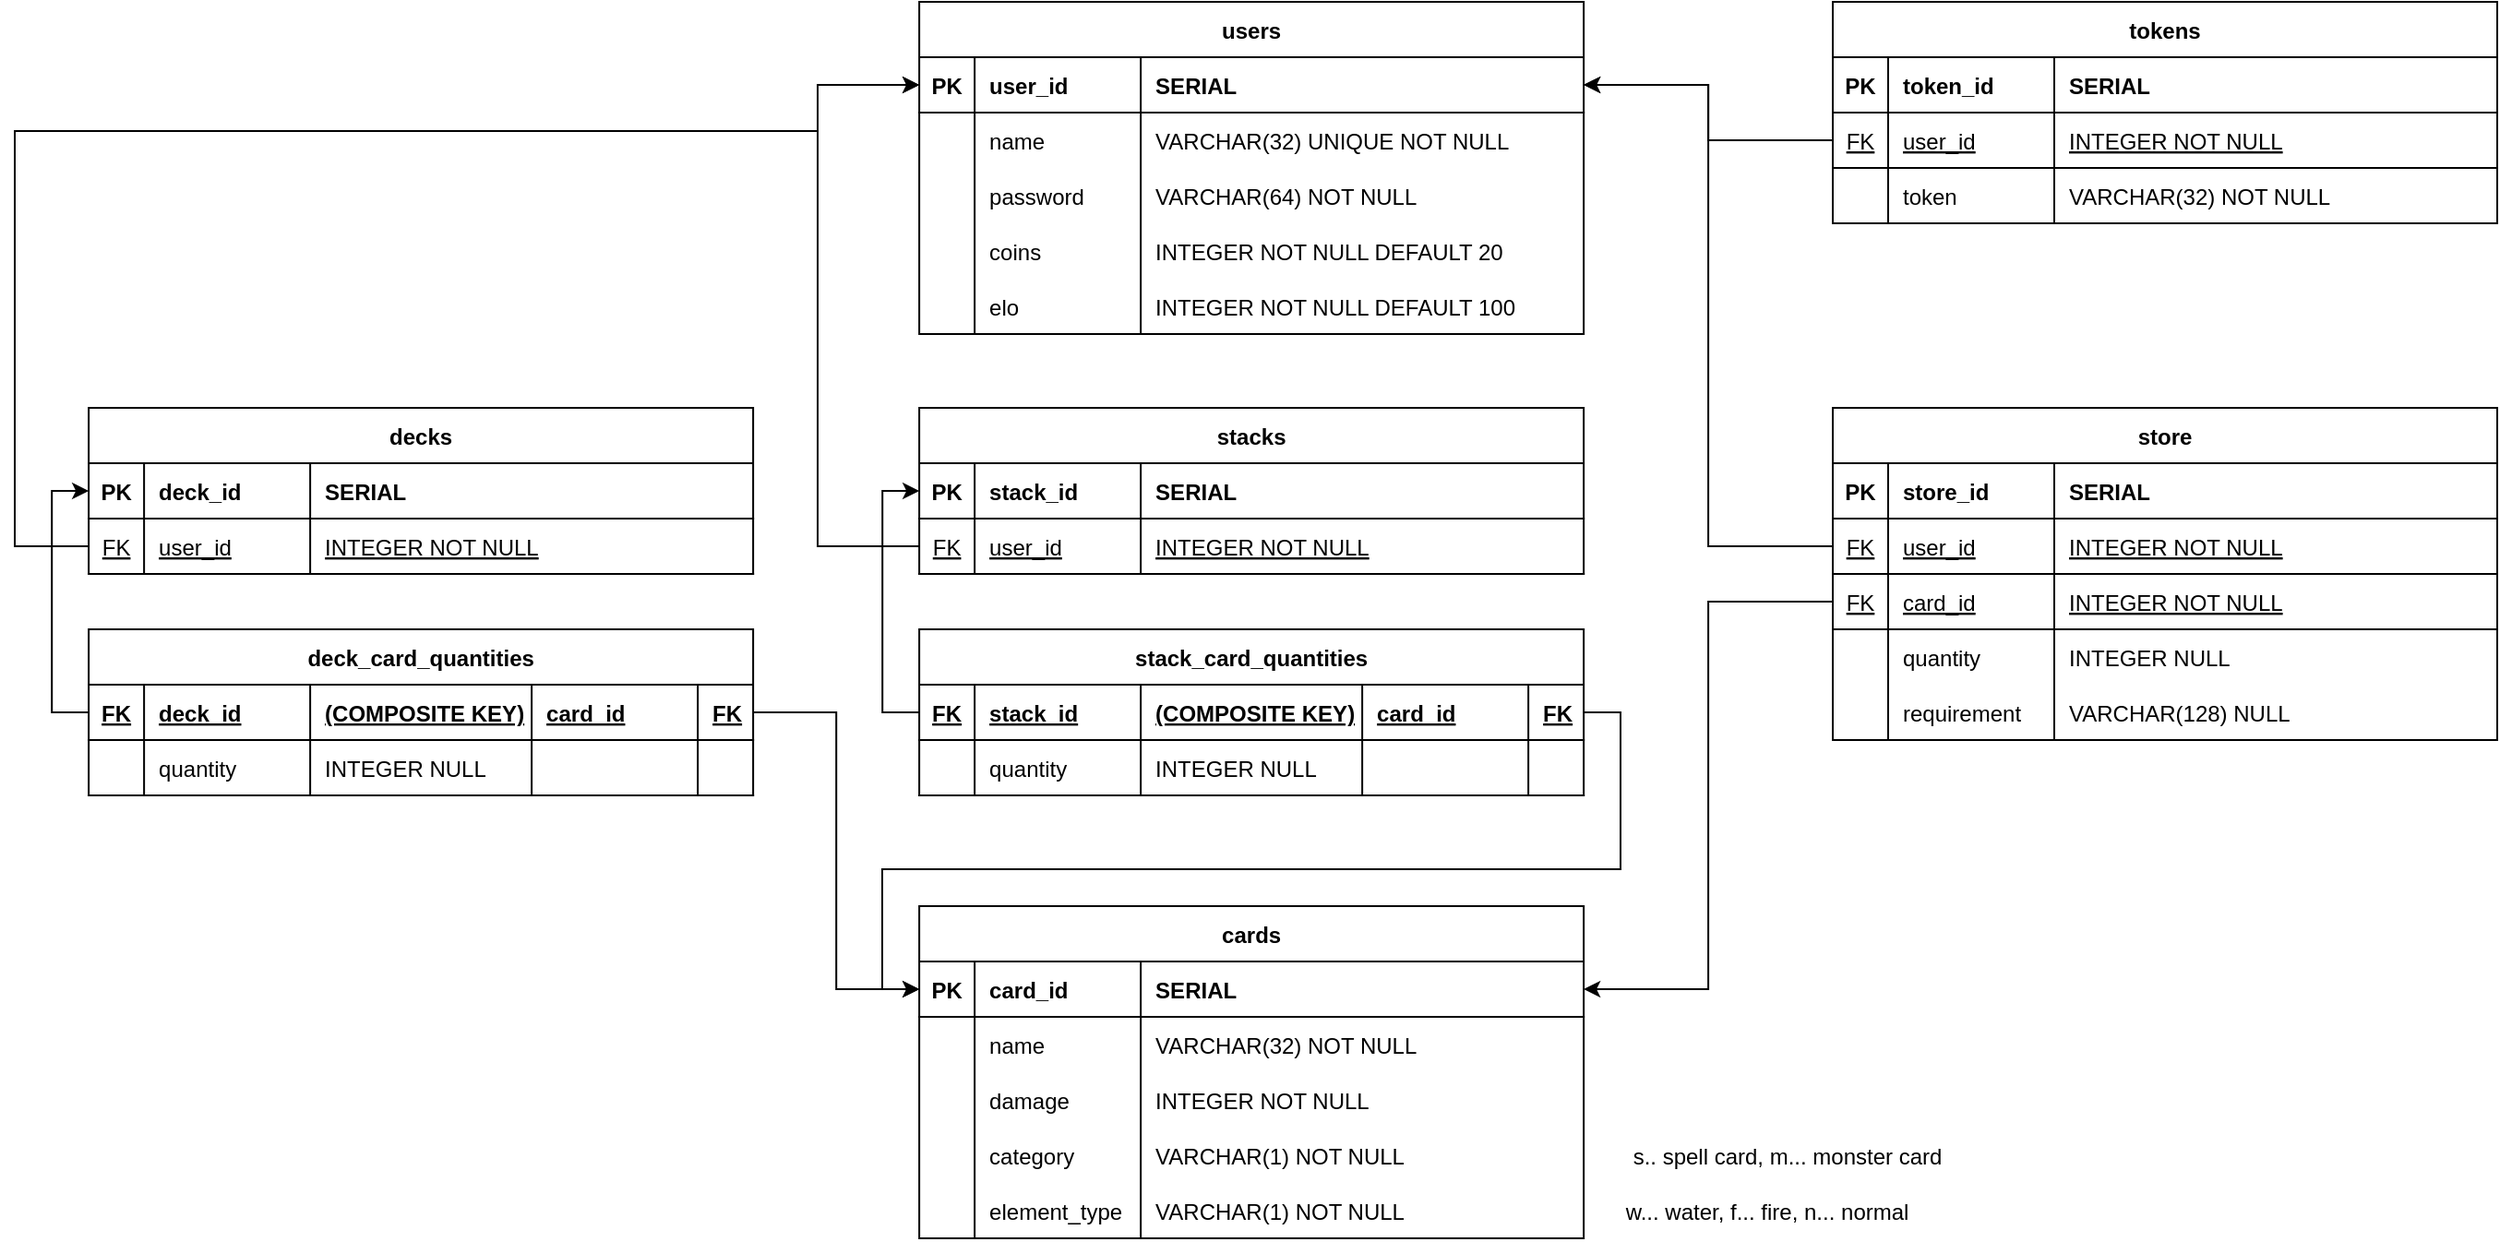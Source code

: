 <mxfile version="20.5.3" type="device"><diagram id="R2lEEEUBdFMjLlhIrx00" name="Page-1"><mxGraphModel dx="1422" dy="752" grid="1" gridSize="10" guides="1" tooltips="1" connect="1" arrows="1" fold="1" page="1" pageScale="1" pageWidth="850" pageHeight="1100" math="0" shadow="0" extFonts="Permanent Marker^https://fonts.googleapis.com/css?family=Permanent+Marker"><root><mxCell id="0"/><mxCell id="1" parent="0"/><mxCell id="C-vyLk0tnHw3VtMMgP7b-23" value="users" style="shape=table;startSize=30;container=1;collapsible=1;childLayout=tableLayout;fixedRows=1;rowLines=0;fontStyle=1;align=center;resizeLast=1;" parent="1" vertex="1"><mxGeometry x="515.06" y="50" width="360" height="180" as="geometry"/></mxCell><mxCell id="C-vyLk0tnHw3VtMMgP7b-24" value="" style="shape=partialRectangle;collapsible=0;dropTarget=0;pointerEvents=0;fillColor=none;points=[[0,0.5],[1,0.5]];portConstraint=eastwest;top=0;left=0;right=0;bottom=1;" parent="C-vyLk0tnHw3VtMMgP7b-23" vertex="1"><mxGeometry y="30" width="360" height="30" as="geometry"/></mxCell><mxCell id="C-vyLk0tnHw3VtMMgP7b-25" value="PK" style="shape=partialRectangle;overflow=hidden;connectable=0;fillColor=none;top=0;left=0;bottom=0;right=0;fontStyle=1;" parent="C-vyLk0tnHw3VtMMgP7b-24" vertex="1"><mxGeometry width="30" height="30" as="geometry"><mxRectangle width="30" height="30" as="alternateBounds"/></mxGeometry></mxCell><mxCell id="C-vyLk0tnHw3VtMMgP7b-26" value="user_id" style="shape=partialRectangle;overflow=hidden;connectable=0;fillColor=none;top=0;left=0;bottom=0;right=0;align=left;spacingLeft=6;fontStyle=1;" parent="C-vyLk0tnHw3VtMMgP7b-24" vertex="1"><mxGeometry x="30" width="90" height="30" as="geometry"><mxRectangle width="90" height="30" as="alternateBounds"/></mxGeometry></mxCell><mxCell id="rSZp_omlOljkNJAU138e-1" value="SERIAL" style="shape=partialRectangle;overflow=hidden;connectable=0;fillColor=none;top=0;left=0;bottom=0;right=0;align=left;spacingLeft=6;fontStyle=1;" parent="C-vyLk0tnHw3VtMMgP7b-24" vertex="1"><mxGeometry x="120" width="240" height="30" as="geometry"><mxRectangle width="240" height="30" as="alternateBounds"/></mxGeometry></mxCell><mxCell id="C-vyLk0tnHw3VtMMgP7b-27" value="" style="shape=partialRectangle;collapsible=0;dropTarget=0;pointerEvents=0;fillColor=none;points=[[0,0.5],[1,0.5]];portConstraint=eastwest;top=0;left=0;right=0;bottom=0;" parent="C-vyLk0tnHw3VtMMgP7b-23" vertex="1"><mxGeometry y="60" width="360" height="30" as="geometry"/></mxCell><mxCell id="C-vyLk0tnHw3VtMMgP7b-28" value="" style="shape=partialRectangle;overflow=hidden;connectable=0;fillColor=none;top=0;left=0;bottom=0;right=0;" parent="C-vyLk0tnHw3VtMMgP7b-27" vertex="1"><mxGeometry width="30" height="30" as="geometry"><mxRectangle width="30" height="30" as="alternateBounds"/></mxGeometry></mxCell><mxCell id="C-vyLk0tnHw3VtMMgP7b-29" value="name" style="shape=partialRectangle;overflow=hidden;connectable=0;fillColor=none;top=0;left=0;bottom=0;right=0;align=left;spacingLeft=6;" parent="C-vyLk0tnHw3VtMMgP7b-27" vertex="1"><mxGeometry x="30" width="90" height="30" as="geometry"><mxRectangle width="90" height="30" as="alternateBounds"/></mxGeometry></mxCell><mxCell id="rSZp_omlOljkNJAU138e-2" value="VARCHAR(32) UNIQUE NOT NULL" style="shape=partialRectangle;overflow=hidden;connectable=0;fillColor=none;top=0;left=0;bottom=0;right=0;align=left;spacingLeft=6;" parent="C-vyLk0tnHw3VtMMgP7b-27" vertex="1"><mxGeometry x="120" width="240" height="30" as="geometry"><mxRectangle width="240" height="30" as="alternateBounds"/></mxGeometry></mxCell><mxCell id="rSZp_omlOljkNJAU138e-3" style="shape=partialRectangle;collapsible=0;dropTarget=0;pointerEvents=0;fillColor=none;points=[[0,0.5],[1,0.5]];portConstraint=eastwest;top=0;left=0;right=0;bottom=0;" parent="C-vyLk0tnHw3VtMMgP7b-23" vertex="1"><mxGeometry y="90" width="360" height="30" as="geometry"/></mxCell><mxCell id="rSZp_omlOljkNJAU138e-4" style="shape=partialRectangle;overflow=hidden;connectable=0;fillColor=none;top=0;left=0;bottom=0;right=0;" parent="rSZp_omlOljkNJAU138e-3" vertex="1"><mxGeometry width="30" height="30" as="geometry"><mxRectangle width="30" height="30" as="alternateBounds"/></mxGeometry></mxCell><mxCell id="rSZp_omlOljkNJAU138e-5" value="password" style="shape=partialRectangle;overflow=hidden;connectable=0;fillColor=none;top=0;left=0;bottom=0;right=0;align=left;spacingLeft=6;" parent="rSZp_omlOljkNJAU138e-3" vertex="1"><mxGeometry x="30" width="90" height="30" as="geometry"><mxRectangle width="90" height="30" as="alternateBounds"/></mxGeometry></mxCell><mxCell id="rSZp_omlOljkNJAU138e-6" value="VARCHAR(64) NOT NULL" style="shape=partialRectangle;overflow=hidden;connectable=0;fillColor=none;top=0;left=0;bottom=0;right=0;align=left;spacingLeft=6;" parent="rSZp_omlOljkNJAU138e-3" vertex="1"><mxGeometry x="120" width="240" height="30" as="geometry"><mxRectangle width="240" height="30" as="alternateBounds"/></mxGeometry></mxCell><mxCell id="rSZp_omlOljkNJAU138e-19" style="shape=partialRectangle;collapsible=0;dropTarget=0;pointerEvents=0;fillColor=none;points=[[0,0.5],[1,0.5]];portConstraint=eastwest;top=0;left=0;right=0;bottom=0;" parent="C-vyLk0tnHw3VtMMgP7b-23" vertex="1"><mxGeometry y="120" width="360" height="30" as="geometry"/></mxCell><mxCell id="rSZp_omlOljkNJAU138e-20" style="shape=partialRectangle;overflow=hidden;connectable=0;fillColor=none;top=0;left=0;bottom=0;right=0;" parent="rSZp_omlOljkNJAU138e-19" vertex="1"><mxGeometry width="30" height="30" as="geometry"><mxRectangle width="30" height="30" as="alternateBounds"/></mxGeometry></mxCell><mxCell id="rSZp_omlOljkNJAU138e-21" value="coins" style="shape=partialRectangle;overflow=hidden;connectable=0;fillColor=none;top=0;left=0;bottom=0;right=0;align=left;spacingLeft=6;" parent="rSZp_omlOljkNJAU138e-19" vertex="1"><mxGeometry x="30" width="90" height="30" as="geometry"><mxRectangle width="90" height="30" as="alternateBounds"/></mxGeometry></mxCell><mxCell id="rSZp_omlOljkNJAU138e-22" value="INTEGER NOT NULL DEFAULT 20" style="shape=partialRectangle;overflow=hidden;connectable=0;fillColor=none;top=0;left=0;bottom=0;right=0;align=left;spacingLeft=6;" parent="rSZp_omlOljkNJAU138e-19" vertex="1"><mxGeometry x="120" width="240" height="30" as="geometry"><mxRectangle width="240" height="30" as="alternateBounds"/></mxGeometry></mxCell><mxCell id="rSZp_omlOljkNJAU138e-15" style="shape=partialRectangle;collapsible=0;dropTarget=0;pointerEvents=0;fillColor=none;points=[[0,0.5],[1,0.5]];portConstraint=eastwest;top=0;left=0;right=0;bottom=0;" parent="C-vyLk0tnHw3VtMMgP7b-23" vertex="1"><mxGeometry y="150" width="360" height="30" as="geometry"/></mxCell><mxCell id="rSZp_omlOljkNJAU138e-16" style="shape=partialRectangle;overflow=hidden;connectable=0;fillColor=none;top=0;left=0;bottom=0;right=0;" parent="rSZp_omlOljkNJAU138e-15" vertex="1"><mxGeometry width="30" height="30" as="geometry"><mxRectangle width="30" height="30" as="alternateBounds"/></mxGeometry></mxCell><mxCell id="rSZp_omlOljkNJAU138e-17" value="elo" style="shape=partialRectangle;overflow=hidden;connectable=0;fillColor=none;top=0;left=0;bottom=0;right=0;align=left;spacingLeft=6;" parent="rSZp_omlOljkNJAU138e-15" vertex="1"><mxGeometry x="30" width="90" height="30" as="geometry"><mxRectangle width="90" height="30" as="alternateBounds"/></mxGeometry></mxCell><mxCell id="rSZp_omlOljkNJAU138e-18" value="INTEGER NOT NULL DEFAULT 100" style="shape=partialRectangle;overflow=hidden;connectable=0;fillColor=none;top=0;left=0;bottom=0;right=0;align=left;spacingLeft=6;" parent="rSZp_omlOljkNJAU138e-15" vertex="1"><mxGeometry x="120" width="240" height="30" as="geometry"><mxRectangle width="240" height="30" as="alternateBounds"/></mxGeometry></mxCell><mxCell id="rSZp_omlOljkNJAU138e-23" value="cards" style="shape=table;startSize=30;container=1;collapsible=1;childLayout=tableLayout;fixedRows=1;rowLines=0;fontStyle=1;align=center;resizeLast=1;" parent="1" vertex="1"><mxGeometry x="515.06" y="540" width="360" height="180" as="geometry"/></mxCell><mxCell id="rSZp_omlOljkNJAU138e-24" value="" style="shape=partialRectangle;collapsible=0;dropTarget=0;pointerEvents=0;fillColor=none;points=[[0,0.5],[1,0.5]];portConstraint=eastwest;top=0;left=0;right=0;bottom=1;" parent="rSZp_omlOljkNJAU138e-23" vertex="1"><mxGeometry y="30" width="360" height="30" as="geometry"/></mxCell><mxCell id="rSZp_omlOljkNJAU138e-25" value="PK" style="shape=partialRectangle;overflow=hidden;connectable=0;fillColor=none;top=0;left=0;bottom=0;right=0;fontStyle=1;" parent="rSZp_omlOljkNJAU138e-24" vertex="1"><mxGeometry width="30" height="30" as="geometry"><mxRectangle width="30" height="30" as="alternateBounds"/></mxGeometry></mxCell><mxCell id="rSZp_omlOljkNJAU138e-26" value="card_id" style="shape=partialRectangle;overflow=hidden;connectable=0;fillColor=none;top=0;left=0;bottom=0;right=0;align=left;spacingLeft=6;fontStyle=1;" parent="rSZp_omlOljkNJAU138e-24" vertex="1"><mxGeometry x="30" width="90" height="30" as="geometry"><mxRectangle width="90" height="30" as="alternateBounds"/></mxGeometry></mxCell><mxCell id="rSZp_omlOljkNJAU138e-27" value="SERIAL" style="shape=partialRectangle;overflow=hidden;connectable=0;fillColor=none;top=0;left=0;bottom=0;right=0;align=left;spacingLeft=6;fontStyle=1;" parent="rSZp_omlOljkNJAU138e-24" vertex="1"><mxGeometry x="120" width="240" height="30" as="geometry"><mxRectangle width="240" height="30" as="alternateBounds"/></mxGeometry></mxCell><mxCell id="rSZp_omlOljkNJAU138e-32" value="" style="shape=partialRectangle;collapsible=0;dropTarget=0;pointerEvents=0;fillColor=none;points=[[0,0.5],[1,0.5]];portConstraint=eastwest;top=0;left=0;right=0;bottom=0;" parent="rSZp_omlOljkNJAU138e-23" vertex="1"><mxGeometry y="60" width="360" height="30" as="geometry"/></mxCell><mxCell id="rSZp_omlOljkNJAU138e-33" value="" style="shape=partialRectangle;overflow=hidden;connectable=0;fillColor=none;top=0;left=0;bottom=0;right=0;" parent="rSZp_omlOljkNJAU138e-32" vertex="1"><mxGeometry width="30" height="30" as="geometry"><mxRectangle width="30" height="30" as="alternateBounds"/></mxGeometry></mxCell><mxCell id="rSZp_omlOljkNJAU138e-34" value="name" style="shape=partialRectangle;overflow=hidden;connectable=0;fillColor=none;top=0;left=0;bottom=0;right=0;align=left;spacingLeft=6;" parent="rSZp_omlOljkNJAU138e-32" vertex="1"><mxGeometry x="30" width="90" height="30" as="geometry"><mxRectangle width="90" height="30" as="alternateBounds"/></mxGeometry></mxCell><mxCell id="rSZp_omlOljkNJAU138e-35" value="VARCHAR(32) NOT NULL" style="shape=partialRectangle;overflow=hidden;connectable=0;fillColor=none;top=0;left=0;bottom=0;right=0;align=left;spacingLeft=6;" parent="rSZp_omlOljkNJAU138e-32" vertex="1"><mxGeometry x="120" width="240" height="30" as="geometry"><mxRectangle width="240" height="30" as="alternateBounds"/></mxGeometry></mxCell><mxCell id="rSZp_omlOljkNJAU138e-36" style="shape=partialRectangle;collapsible=0;dropTarget=0;pointerEvents=0;fillColor=none;points=[[0,0.5],[1,0.5]];portConstraint=eastwest;top=0;left=0;right=0;bottom=0;" parent="rSZp_omlOljkNJAU138e-23" vertex="1"><mxGeometry y="90" width="360" height="30" as="geometry"/></mxCell><mxCell id="rSZp_omlOljkNJAU138e-37" style="shape=partialRectangle;overflow=hidden;connectable=0;fillColor=none;top=0;left=0;bottom=0;right=0;" parent="rSZp_omlOljkNJAU138e-36" vertex="1"><mxGeometry width="30" height="30" as="geometry"><mxRectangle width="30" height="30" as="alternateBounds"/></mxGeometry></mxCell><mxCell id="rSZp_omlOljkNJAU138e-38" value="damage" style="shape=partialRectangle;overflow=hidden;connectable=0;fillColor=none;top=0;left=0;bottom=0;right=0;align=left;spacingLeft=6;" parent="rSZp_omlOljkNJAU138e-36" vertex="1"><mxGeometry x="30" width="90" height="30" as="geometry"><mxRectangle width="90" height="30" as="alternateBounds"/></mxGeometry></mxCell><mxCell id="rSZp_omlOljkNJAU138e-39" value="INTEGER NOT NULL" style="shape=partialRectangle;overflow=hidden;connectable=0;fillColor=none;top=0;left=0;bottom=0;right=0;align=left;spacingLeft=6;" parent="rSZp_omlOljkNJAU138e-36" vertex="1"><mxGeometry x="120" width="240" height="30" as="geometry"><mxRectangle width="240" height="30" as="alternateBounds"/></mxGeometry></mxCell><mxCell id="rSZp_omlOljkNJAU138e-40" style="shape=partialRectangle;collapsible=0;dropTarget=0;pointerEvents=0;fillColor=none;points=[[0,0.5],[1,0.5]];portConstraint=eastwest;top=0;left=0;right=0;bottom=0;" parent="rSZp_omlOljkNJAU138e-23" vertex="1"><mxGeometry y="120" width="360" height="30" as="geometry"/></mxCell><mxCell id="rSZp_omlOljkNJAU138e-41" style="shape=partialRectangle;overflow=hidden;connectable=0;fillColor=none;top=0;left=0;bottom=0;right=0;" parent="rSZp_omlOljkNJAU138e-40" vertex="1"><mxGeometry width="30" height="30" as="geometry"><mxRectangle width="30" height="30" as="alternateBounds"/></mxGeometry></mxCell><mxCell id="rSZp_omlOljkNJAU138e-42" value="category" style="shape=partialRectangle;overflow=hidden;connectable=0;fillColor=none;top=0;left=0;bottom=0;right=0;align=left;spacingLeft=6;" parent="rSZp_omlOljkNJAU138e-40" vertex="1"><mxGeometry x="30" width="90" height="30" as="geometry"><mxRectangle width="90" height="30" as="alternateBounds"/></mxGeometry></mxCell><mxCell id="rSZp_omlOljkNJAU138e-43" value="VARCHAR(1) NOT NULL" style="shape=partialRectangle;overflow=hidden;connectable=0;fillColor=none;top=0;left=0;bottom=0;right=0;align=left;spacingLeft=6;" parent="rSZp_omlOljkNJAU138e-40" vertex="1"><mxGeometry x="120" width="240" height="30" as="geometry"><mxRectangle width="240" height="30" as="alternateBounds"/></mxGeometry></mxCell><mxCell id="-PoxLDOmsmlwObiF0ol2-15" style="shape=partialRectangle;collapsible=0;dropTarget=0;pointerEvents=0;fillColor=none;points=[[0,0.5],[1,0.5]];portConstraint=eastwest;top=0;left=0;right=0;bottom=0;" vertex="1" parent="rSZp_omlOljkNJAU138e-23"><mxGeometry y="150" width="360" height="30" as="geometry"/></mxCell><mxCell id="-PoxLDOmsmlwObiF0ol2-16" style="shape=partialRectangle;overflow=hidden;connectable=0;fillColor=none;top=0;left=0;bottom=0;right=0;" vertex="1" parent="-PoxLDOmsmlwObiF0ol2-15"><mxGeometry width="30" height="30" as="geometry"><mxRectangle width="30" height="30" as="alternateBounds"/></mxGeometry></mxCell><mxCell id="-PoxLDOmsmlwObiF0ol2-17" value="element_type" style="shape=partialRectangle;overflow=hidden;connectable=0;fillColor=none;top=0;left=0;bottom=0;right=0;align=left;spacingLeft=6;" vertex="1" parent="-PoxLDOmsmlwObiF0ol2-15"><mxGeometry x="30" width="90" height="30" as="geometry"><mxRectangle width="90" height="30" as="alternateBounds"/></mxGeometry></mxCell><mxCell id="-PoxLDOmsmlwObiF0ol2-18" value="VARCHAR(1) NOT NULL" style="shape=partialRectangle;overflow=hidden;connectable=0;fillColor=none;top=0;left=0;bottom=0;right=0;align=left;spacingLeft=6;" vertex="1" parent="-PoxLDOmsmlwObiF0ol2-15"><mxGeometry x="120" width="240" height="30" as="geometry"><mxRectangle width="240" height="30" as="alternateBounds"/></mxGeometry></mxCell><mxCell id="rSZp_omlOljkNJAU138e-52" value="stacks" style="shape=table;startSize=30;container=1;collapsible=1;childLayout=tableLayout;fixedRows=1;rowLines=0;fontStyle=1;align=center;resizeLast=1;" parent="1" vertex="1"><mxGeometry x="515.06" y="270" width="360" height="90" as="geometry"/></mxCell><mxCell id="rSZp_omlOljkNJAU138e-53" value="" style="shape=partialRectangle;collapsible=0;dropTarget=0;pointerEvents=0;fillColor=none;points=[[0,0.5],[1,0.5]];portConstraint=eastwest;top=0;left=0;right=0;bottom=1;" parent="rSZp_omlOljkNJAU138e-52" vertex="1"><mxGeometry y="30" width="360" height="30" as="geometry"/></mxCell><mxCell id="rSZp_omlOljkNJAU138e-54" value="PK" style="shape=partialRectangle;overflow=hidden;connectable=0;fillColor=none;top=0;left=0;bottom=0;right=0;fontStyle=1;" parent="rSZp_omlOljkNJAU138e-53" vertex="1"><mxGeometry width="30" height="30" as="geometry"><mxRectangle width="30" height="30" as="alternateBounds"/></mxGeometry></mxCell><mxCell id="rSZp_omlOljkNJAU138e-55" value="stack_id" style="shape=partialRectangle;overflow=hidden;connectable=0;fillColor=none;top=0;left=0;bottom=0;right=0;align=left;spacingLeft=6;fontStyle=1;" parent="rSZp_omlOljkNJAU138e-53" vertex="1"><mxGeometry x="30" width="90" height="30" as="geometry"><mxRectangle width="90" height="30" as="alternateBounds"/></mxGeometry></mxCell><mxCell id="rSZp_omlOljkNJAU138e-56" value="SERIAL" style="shape=partialRectangle;overflow=hidden;connectable=0;fillColor=none;top=0;left=0;bottom=0;right=0;align=left;spacingLeft=6;fontStyle=1;" parent="rSZp_omlOljkNJAU138e-53" vertex="1"><mxGeometry x="120" width="240" height="30" as="geometry"><mxRectangle width="240" height="30" as="alternateBounds"/></mxGeometry></mxCell><mxCell id="rSZp_omlOljkNJAU138e-57" style="shape=partialRectangle;collapsible=0;dropTarget=0;pointerEvents=0;fillColor=none;points=[[0,0.5],[1,0.5]];portConstraint=eastwest;top=0;left=0;right=0;bottom=1;" parent="rSZp_omlOljkNJAU138e-52" vertex="1"><mxGeometry y="60" width="360" height="30" as="geometry"/></mxCell><mxCell id="rSZp_omlOljkNJAU138e-58" value="FK" style="shape=partialRectangle;overflow=hidden;connectable=0;fillColor=none;top=0;left=0;bottom=0;right=0;fontStyle=4;" parent="rSZp_omlOljkNJAU138e-57" vertex="1"><mxGeometry width="30" height="30" as="geometry"><mxRectangle width="30" height="30" as="alternateBounds"/></mxGeometry></mxCell><mxCell id="rSZp_omlOljkNJAU138e-59" value="user_id" style="shape=partialRectangle;overflow=hidden;connectable=0;fillColor=none;top=0;left=0;bottom=0;right=0;align=left;spacingLeft=6;fontStyle=4;" parent="rSZp_omlOljkNJAU138e-57" vertex="1"><mxGeometry x="30" width="90" height="30" as="geometry"><mxRectangle width="90" height="30" as="alternateBounds"/></mxGeometry></mxCell><mxCell id="rSZp_omlOljkNJAU138e-60" value="INTEGER NOT NULL" style="shape=partialRectangle;overflow=hidden;connectable=0;fillColor=none;top=0;left=0;bottom=0;right=0;align=left;spacingLeft=6;fontStyle=4;" parent="rSZp_omlOljkNJAU138e-57" vertex="1"><mxGeometry x="120" width="240" height="30" as="geometry"><mxRectangle width="240" height="30" as="alternateBounds"/></mxGeometry></mxCell><mxCell id="rSZp_omlOljkNJAU138e-81" value="stack_card_quantities" style="shape=table;startSize=30;container=1;collapsible=1;childLayout=tableLayout;fixedRows=1;rowLines=0;fontStyle=1;align=center;resizeLast=1;" parent="1" vertex="1"><mxGeometry x="515.06" y="390" width="360" height="90" as="geometry"/></mxCell><mxCell id="rSZp_omlOljkNJAU138e-82" value="" style="shape=partialRectangle;collapsible=0;dropTarget=0;pointerEvents=0;fillColor=none;points=[[0,0.5],[1,0.5]];portConstraint=eastwest;top=0;left=0;right=0;bottom=1;" parent="rSZp_omlOljkNJAU138e-81" vertex="1"><mxGeometry y="30" width="360" height="30" as="geometry"/></mxCell><mxCell id="rSZp_omlOljkNJAU138e-83" value="FK" style="shape=partialRectangle;overflow=hidden;connectable=0;fillColor=none;top=0;left=0;bottom=0;right=0;fontStyle=5;" parent="rSZp_omlOljkNJAU138e-82" vertex="1"><mxGeometry width="30" height="30" as="geometry"><mxRectangle width="30" height="30" as="alternateBounds"/></mxGeometry></mxCell><mxCell id="rSZp_omlOljkNJAU138e-84" value="stack_id" style="shape=partialRectangle;overflow=hidden;connectable=0;fillColor=none;top=0;left=0;bottom=0;right=0;align=left;spacingLeft=6;fontStyle=5;" parent="rSZp_omlOljkNJAU138e-82" vertex="1"><mxGeometry x="30" width="90" height="30" as="geometry"><mxRectangle width="90" height="30" as="alternateBounds"/></mxGeometry></mxCell><mxCell id="rSZp_omlOljkNJAU138e-85" value="(COMPOSITE KEY)" style="shape=partialRectangle;overflow=hidden;connectable=0;fillColor=none;top=0;left=0;bottom=0;right=0;align=left;spacingLeft=6;fontStyle=5;" parent="rSZp_omlOljkNJAU138e-82" vertex="1"><mxGeometry x="120" width="120" height="30" as="geometry"><mxRectangle width="120" height="30" as="alternateBounds"/></mxGeometry></mxCell><mxCell id="-PoxLDOmsmlwObiF0ol2-1" value="card_id" style="shape=partialRectangle;overflow=hidden;connectable=0;fillColor=none;top=0;left=0;bottom=0;right=0;align=left;spacingLeft=6;fontStyle=5;" vertex="1" parent="rSZp_omlOljkNJAU138e-82"><mxGeometry x="240" width="90" height="30" as="geometry"><mxRectangle width="90" height="30" as="alternateBounds"/></mxGeometry></mxCell><mxCell id="-PoxLDOmsmlwObiF0ol2-8" value="FK" style="shape=partialRectangle;overflow=hidden;connectable=0;fillColor=none;top=0;left=0;bottom=0;right=0;align=left;spacingLeft=6;fontStyle=5;" vertex="1" parent="rSZp_omlOljkNJAU138e-82"><mxGeometry x="330" width="30" height="30" as="geometry"><mxRectangle width="30" height="30" as="alternateBounds"/></mxGeometry></mxCell><mxCell id="rSZp_omlOljkNJAU138e-86" style="shape=partialRectangle;collapsible=0;dropTarget=0;pointerEvents=0;fillColor=none;points=[[0,0.5],[1,0.5]];portConstraint=eastwest;top=0;left=0;right=0;bottom=1;" parent="rSZp_omlOljkNJAU138e-81" vertex="1"><mxGeometry y="60" width="360" height="30" as="geometry"/></mxCell><mxCell id="rSZp_omlOljkNJAU138e-87" style="shape=partialRectangle;overflow=hidden;connectable=0;fillColor=none;top=0;left=0;bottom=0;right=0;fontStyle=0;" parent="rSZp_omlOljkNJAU138e-86" vertex="1"><mxGeometry width="30" height="30" as="geometry"><mxRectangle width="30" height="30" as="alternateBounds"/></mxGeometry></mxCell><mxCell id="rSZp_omlOljkNJAU138e-88" value="quantity    " style="shape=partialRectangle;overflow=hidden;connectable=0;fillColor=none;top=0;left=0;bottom=0;right=0;align=left;spacingLeft=6;fontStyle=0;" parent="rSZp_omlOljkNJAU138e-86" vertex="1"><mxGeometry x="30" width="90" height="30" as="geometry"><mxRectangle width="90" height="30" as="alternateBounds"/></mxGeometry></mxCell><mxCell id="rSZp_omlOljkNJAU138e-89" value="INTEGER NULL" style="shape=partialRectangle;overflow=hidden;connectable=0;fillColor=none;top=0;left=0;bottom=0;right=0;align=left;spacingLeft=6;fontStyle=0;" parent="rSZp_omlOljkNJAU138e-86" vertex="1"><mxGeometry x="120" width="120" height="30" as="geometry"><mxRectangle width="120" height="30" as="alternateBounds"/></mxGeometry></mxCell><mxCell id="-PoxLDOmsmlwObiF0ol2-2" style="shape=partialRectangle;overflow=hidden;connectable=0;fillColor=none;top=0;left=0;bottom=0;right=0;align=left;spacingLeft=6;fontStyle=0;" vertex="1" parent="rSZp_omlOljkNJAU138e-86"><mxGeometry x="240" width="90" height="30" as="geometry"><mxRectangle width="90" height="30" as="alternateBounds"/></mxGeometry></mxCell><mxCell id="-PoxLDOmsmlwObiF0ol2-9" style="shape=partialRectangle;overflow=hidden;connectable=0;fillColor=none;top=0;left=0;bottom=0;right=0;align=left;spacingLeft=6;fontStyle=0;" vertex="1" parent="rSZp_omlOljkNJAU138e-86"><mxGeometry x="330" width="30" height="30" as="geometry"><mxRectangle width="30" height="30" as="alternateBounds"/></mxGeometry></mxCell><mxCell id="-PoxLDOmsmlwObiF0ol2-19" value="s.. spell card, m... monster card" style="text;html=1;align=center;verticalAlign=middle;resizable=0;points=[];autosize=1;strokeColor=none;fillColor=none;" vertex="1" parent="1"><mxGeometry x="885.06" y="661" width="200" height="30" as="geometry"/></mxCell><mxCell id="-PoxLDOmsmlwObiF0ol2-20" value="w... water, f... fire, n... normal" style="text;html=1;align=center;verticalAlign=middle;resizable=0;points=[];autosize=1;strokeColor=none;fillColor=none;" vertex="1" parent="1"><mxGeometry x="889.06" y="691" width="170" height="30" as="geometry"/></mxCell><mxCell id="-PoxLDOmsmlwObiF0ol2-22" value="tokens" style="shape=table;startSize=30;container=1;collapsible=1;childLayout=tableLayout;fixedRows=1;rowLines=0;fontStyle=1;align=center;resizeLast=1;" vertex="1" parent="1"><mxGeometry x="1010" y="50" width="360" height="120" as="geometry"/></mxCell><mxCell id="-PoxLDOmsmlwObiF0ol2-23" value="" style="shape=partialRectangle;collapsible=0;dropTarget=0;pointerEvents=0;fillColor=none;points=[[0,0.5],[1,0.5]];portConstraint=eastwest;top=0;left=0;right=0;bottom=1;" vertex="1" parent="-PoxLDOmsmlwObiF0ol2-22"><mxGeometry y="30" width="360" height="30" as="geometry"/></mxCell><mxCell id="-PoxLDOmsmlwObiF0ol2-24" value="PK" style="shape=partialRectangle;overflow=hidden;connectable=0;fillColor=none;top=0;left=0;bottom=0;right=0;fontStyle=1;" vertex="1" parent="-PoxLDOmsmlwObiF0ol2-23"><mxGeometry width="30" height="30" as="geometry"><mxRectangle width="30" height="30" as="alternateBounds"/></mxGeometry></mxCell><mxCell id="-PoxLDOmsmlwObiF0ol2-25" value="token_id" style="shape=partialRectangle;overflow=hidden;connectable=0;fillColor=none;top=0;left=0;bottom=0;right=0;align=left;spacingLeft=6;fontStyle=1;" vertex="1" parent="-PoxLDOmsmlwObiF0ol2-23"><mxGeometry x="30" width="90" height="30" as="geometry"><mxRectangle width="90" height="30" as="alternateBounds"/></mxGeometry></mxCell><mxCell id="-PoxLDOmsmlwObiF0ol2-26" value="SERIAL" style="shape=partialRectangle;overflow=hidden;connectable=0;fillColor=none;top=0;left=0;bottom=0;right=0;align=left;spacingLeft=6;fontStyle=1;" vertex="1" parent="-PoxLDOmsmlwObiF0ol2-23"><mxGeometry x="120" width="240" height="30" as="geometry"><mxRectangle width="240" height="30" as="alternateBounds"/></mxGeometry></mxCell><mxCell id="-PoxLDOmsmlwObiF0ol2-27" style="shape=partialRectangle;collapsible=0;dropTarget=0;pointerEvents=0;fillColor=none;points=[[0,0.5],[1,0.5]];portConstraint=eastwest;top=0;left=0;right=0;bottom=1;" vertex="1" parent="-PoxLDOmsmlwObiF0ol2-22"><mxGeometry y="60" width="360" height="30" as="geometry"/></mxCell><mxCell id="-PoxLDOmsmlwObiF0ol2-28" value="FK" style="shape=partialRectangle;overflow=hidden;connectable=0;fillColor=none;top=0;left=0;bottom=0;right=0;fontStyle=4;" vertex="1" parent="-PoxLDOmsmlwObiF0ol2-27"><mxGeometry width="30" height="30" as="geometry"><mxRectangle width="30" height="30" as="alternateBounds"/></mxGeometry></mxCell><mxCell id="-PoxLDOmsmlwObiF0ol2-29" value="user_id" style="shape=partialRectangle;overflow=hidden;connectable=0;fillColor=none;top=0;left=0;bottom=0;right=0;align=left;spacingLeft=6;fontStyle=4;" vertex="1" parent="-PoxLDOmsmlwObiF0ol2-27"><mxGeometry x="30" width="90" height="30" as="geometry"><mxRectangle width="90" height="30" as="alternateBounds"/></mxGeometry></mxCell><mxCell id="-PoxLDOmsmlwObiF0ol2-30" value="INTEGER NOT NULL" style="shape=partialRectangle;overflow=hidden;connectable=0;fillColor=none;top=0;left=0;bottom=0;right=0;align=left;spacingLeft=6;fontStyle=4;" vertex="1" parent="-PoxLDOmsmlwObiF0ol2-27"><mxGeometry x="120" width="240" height="30" as="geometry"><mxRectangle width="240" height="30" as="alternateBounds"/></mxGeometry></mxCell><mxCell id="-PoxLDOmsmlwObiF0ol2-31" value="" style="shape=partialRectangle;collapsible=0;dropTarget=0;pointerEvents=0;fillColor=none;points=[[0,0.5],[1,0.5]];portConstraint=eastwest;top=0;left=0;right=0;bottom=0;" vertex="1" parent="-PoxLDOmsmlwObiF0ol2-22"><mxGeometry y="90" width="360" height="30" as="geometry"/></mxCell><mxCell id="-PoxLDOmsmlwObiF0ol2-32" value="" style="shape=partialRectangle;overflow=hidden;connectable=0;fillColor=none;top=0;left=0;bottom=0;right=0;" vertex="1" parent="-PoxLDOmsmlwObiF0ol2-31"><mxGeometry width="30" height="30" as="geometry"><mxRectangle width="30" height="30" as="alternateBounds"/></mxGeometry></mxCell><mxCell id="-PoxLDOmsmlwObiF0ol2-33" value="token" style="shape=partialRectangle;overflow=hidden;connectable=0;fillColor=none;top=0;left=0;bottom=0;right=0;align=left;spacingLeft=6;" vertex="1" parent="-PoxLDOmsmlwObiF0ol2-31"><mxGeometry x="30" width="90" height="30" as="geometry"><mxRectangle width="90" height="30" as="alternateBounds"/></mxGeometry></mxCell><mxCell id="-PoxLDOmsmlwObiF0ol2-34" value="VARCHAR(32) NOT NULL" style="shape=partialRectangle;overflow=hidden;connectable=0;fillColor=none;top=0;left=0;bottom=0;right=0;align=left;spacingLeft=6;" vertex="1" parent="-PoxLDOmsmlwObiF0ol2-31"><mxGeometry x="120" width="240" height="30" as="geometry"><mxRectangle width="240" height="30" as="alternateBounds"/></mxGeometry></mxCell><mxCell id="-PoxLDOmsmlwObiF0ol2-39" value="decks" style="shape=table;startSize=30;container=1;collapsible=1;childLayout=tableLayout;fixedRows=1;rowLines=0;fontStyle=1;align=center;resizeLast=1;" vertex="1" parent="1"><mxGeometry x="65.06" y="270" width="360" height="90" as="geometry"/></mxCell><mxCell id="-PoxLDOmsmlwObiF0ol2-40" value="" style="shape=partialRectangle;collapsible=0;dropTarget=0;pointerEvents=0;fillColor=none;points=[[0,0.5],[1,0.5]];portConstraint=eastwest;top=0;left=0;right=0;bottom=1;" vertex="1" parent="-PoxLDOmsmlwObiF0ol2-39"><mxGeometry y="30" width="360" height="30" as="geometry"/></mxCell><mxCell id="-PoxLDOmsmlwObiF0ol2-41" value="PK" style="shape=partialRectangle;overflow=hidden;connectable=0;fillColor=none;top=0;left=0;bottom=0;right=0;fontStyle=1;" vertex="1" parent="-PoxLDOmsmlwObiF0ol2-40"><mxGeometry width="30" height="30" as="geometry"><mxRectangle width="30" height="30" as="alternateBounds"/></mxGeometry></mxCell><mxCell id="-PoxLDOmsmlwObiF0ol2-42" value="deck_id" style="shape=partialRectangle;overflow=hidden;connectable=0;fillColor=none;top=0;left=0;bottom=0;right=0;align=left;spacingLeft=6;fontStyle=1;" vertex="1" parent="-PoxLDOmsmlwObiF0ol2-40"><mxGeometry x="30" width="90" height="30" as="geometry"><mxRectangle width="90" height="30" as="alternateBounds"/></mxGeometry></mxCell><mxCell id="-PoxLDOmsmlwObiF0ol2-43" value="SERIAL" style="shape=partialRectangle;overflow=hidden;connectable=0;fillColor=none;top=0;left=0;bottom=0;right=0;align=left;spacingLeft=6;fontStyle=1;" vertex="1" parent="-PoxLDOmsmlwObiF0ol2-40"><mxGeometry x="120" width="240" height="30" as="geometry"><mxRectangle width="240" height="30" as="alternateBounds"/></mxGeometry></mxCell><mxCell id="-PoxLDOmsmlwObiF0ol2-44" style="shape=partialRectangle;collapsible=0;dropTarget=0;pointerEvents=0;fillColor=none;points=[[0,0.5],[1,0.5]];portConstraint=eastwest;top=0;left=0;right=0;bottom=1;" vertex="1" parent="-PoxLDOmsmlwObiF0ol2-39"><mxGeometry y="60" width="360" height="30" as="geometry"/></mxCell><mxCell id="-PoxLDOmsmlwObiF0ol2-45" value="FK" style="shape=partialRectangle;overflow=hidden;connectable=0;fillColor=none;top=0;left=0;bottom=0;right=0;fontStyle=4;" vertex="1" parent="-PoxLDOmsmlwObiF0ol2-44"><mxGeometry width="30" height="30" as="geometry"><mxRectangle width="30" height="30" as="alternateBounds"/></mxGeometry></mxCell><mxCell id="-PoxLDOmsmlwObiF0ol2-46" value="user_id" style="shape=partialRectangle;overflow=hidden;connectable=0;fillColor=none;top=0;left=0;bottom=0;right=0;align=left;spacingLeft=6;fontStyle=4;" vertex="1" parent="-PoxLDOmsmlwObiF0ol2-44"><mxGeometry x="30" width="90" height="30" as="geometry"><mxRectangle width="90" height="30" as="alternateBounds"/></mxGeometry></mxCell><mxCell id="-PoxLDOmsmlwObiF0ol2-47" value="INTEGER NOT NULL" style="shape=partialRectangle;overflow=hidden;connectable=0;fillColor=none;top=0;left=0;bottom=0;right=0;align=left;spacingLeft=6;fontStyle=4;" vertex="1" parent="-PoxLDOmsmlwObiF0ol2-44"><mxGeometry x="120" width="240" height="30" as="geometry"><mxRectangle width="240" height="30" as="alternateBounds"/></mxGeometry></mxCell><mxCell id="-PoxLDOmsmlwObiF0ol2-56" value="deck_card_quantities" style="shape=table;startSize=30;container=1;collapsible=1;childLayout=tableLayout;fixedRows=1;rowLines=0;fontStyle=1;align=center;resizeLast=1;" vertex="1" parent="1"><mxGeometry x="65.06" y="390" width="360" height="90" as="geometry"/></mxCell><mxCell id="-PoxLDOmsmlwObiF0ol2-57" value="" style="shape=partialRectangle;collapsible=0;dropTarget=0;pointerEvents=0;fillColor=none;points=[[0,0.5],[1,0.5]];portConstraint=eastwest;top=0;left=0;right=0;bottom=1;" vertex="1" parent="-PoxLDOmsmlwObiF0ol2-56"><mxGeometry y="30" width="360" height="30" as="geometry"/></mxCell><mxCell id="-PoxLDOmsmlwObiF0ol2-58" value="FK" style="shape=partialRectangle;overflow=hidden;connectable=0;fillColor=none;top=0;left=0;bottom=0;right=0;fontStyle=5;" vertex="1" parent="-PoxLDOmsmlwObiF0ol2-57"><mxGeometry width="30" height="30" as="geometry"><mxRectangle width="30" height="30" as="alternateBounds"/></mxGeometry></mxCell><mxCell id="-PoxLDOmsmlwObiF0ol2-59" value="deck_id" style="shape=partialRectangle;overflow=hidden;connectable=0;fillColor=none;top=0;left=0;bottom=0;right=0;align=left;spacingLeft=6;fontStyle=5;" vertex="1" parent="-PoxLDOmsmlwObiF0ol2-57"><mxGeometry x="30" width="90" height="30" as="geometry"><mxRectangle width="90" height="30" as="alternateBounds"/></mxGeometry></mxCell><mxCell id="-PoxLDOmsmlwObiF0ol2-60" value="(COMPOSITE KEY)" style="shape=partialRectangle;overflow=hidden;connectable=0;fillColor=none;top=0;left=0;bottom=0;right=0;align=left;spacingLeft=6;fontStyle=5;" vertex="1" parent="-PoxLDOmsmlwObiF0ol2-57"><mxGeometry x="120" width="120" height="30" as="geometry"><mxRectangle width="120" height="30" as="alternateBounds"/></mxGeometry></mxCell><mxCell id="-PoxLDOmsmlwObiF0ol2-61" value="card_id" style="shape=partialRectangle;overflow=hidden;connectable=0;fillColor=none;top=0;left=0;bottom=0;right=0;align=left;spacingLeft=6;fontStyle=5;" vertex="1" parent="-PoxLDOmsmlwObiF0ol2-57"><mxGeometry x="240" width="90" height="30" as="geometry"><mxRectangle width="90" height="30" as="alternateBounds"/></mxGeometry></mxCell><mxCell id="-PoxLDOmsmlwObiF0ol2-62" value="FK" style="shape=partialRectangle;overflow=hidden;connectable=0;fillColor=none;top=0;left=0;bottom=0;right=0;align=left;spacingLeft=6;fontStyle=5;" vertex="1" parent="-PoxLDOmsmlwObiF0ol2-57"><mxGeometry x="330" width="30" height="30" as="geometry"><mxRectangle width="30" height="30" as="alternateBounds"/></mxGeometry></mxCell><mxCell id="-PoxLDOmsmlwObiF0ol2-63" style="shape=partialRectangle;collapsible=0;dropTarget=0;pointerEvents=0;fillColor=none;points=[[0,0.5],[1,0.5]];portConstraint=eastwest;top=0;left=0;right=0;bottom=1;" vertex="1" parent="-PoxLDOmsmlwObiF0ol2-56"><mxGeometry y="60" width="360" height="30" as="geometry"/></mxCell><mxCell id="-PoxLDOmsmlwObiF0ol2-64" style="shape=partialRectangle;overflow=hidden;connectable=0;fillColor=none;top=0;left=0;bottom=0;right=0;fontStyle=0;" vertex="1" parent="-PoxLDOmsmlwObiF0ol2-63"><mxGeometry width="30" height="30" as="geometry"><mxRectangle width="30" height="30" as="alternateBounds"/></mxGeometry></mxCell><mxCell id="-PoxLDOmsmlwObiF0ol2-65" value="quantity    " style="shape=partialRectangle;overflow=hidden;connectable=0;fillColor=none;top=0;left=0;bottom=0;right=0;align=left;spacingLeft=6;fontStyle=0;" vertex="1" parent="-PoxLDOmsmlwObiF0ol2-63"><mxGeometry x="30" width="90" height="30" as="geometry"><mxRectangle width="90" height="30" as="alternateBounds"/></mxGeometry></mxCell><mxCell id="-PoxLDOmsmlwObiF0ol2-66" value="INTEGER NULL" style="shape=partialRectangle;overflow=hidden;connectable=0;fillColor=none;top=0;left=0;bottom=0;right=0;align=left;spacingLeft=6;fontStyle=0;" vertex="1" parent="-PoxLDOmsmlwObiF0ol2-63"><mxGeometry x="120" width="120" height="30" as="geometry"><mxRectangle width="120" height="30" as="alternateBounds"/></mxGeometry></mxCell><mxCell id="-PoxLDOmsmlwObiF0ol2-67" style="shape=partialRectangle;overflow=hidden;connectable=0;fillColor=none;top=0;left=0;bottom=0;right=0;align=left;spacingLeft=6;fontStyle=0;" vertex="1" parent="-PoxLDOmsmlwObiF0ol2-63"><mxGeometry x="240" width="90" height="30" as="geometry"><mxRectangle width="90" height="30" as="alternateBounds"/></mxGeometry></mxCell><mxCell id="-PoxLDOmsmlwObiF0ol2-68" style="shape=partialRectangle;overflow=hidden;connectable=0;fillColor=none;top=0;left=0;bottom=0;right=0;align=left;spacingLeft=6;fontStyle=0;" vertex="1" parent="-PoxLDOmsmlwObiF0ol2-63"><mxGeometry x="330" width="30" height="30" as="geometry"><mxRectangle width="30" height="30" as="alternateBounds"/></mxGeometry></mxCell><mxCell id="-PoxLDOmsmlwObiF0ol2-69" style="edgeStyle=orthogonalEdgeStyle;rounded=0;orthogonalLoop=1;jettySize=auto;html=1;exitX=0;exitY=0.5;exitDx=0;exitDy=0;entryX=1;entryY=0.5;entryDx=0;entryDy=0;endArrow=none;endFill=0;startArrow=classic;startFill=1;" edge="1" parent="1" source="rSZp_omlOljkNJAU138e-24" target="-PoxLDOmsmlwObiF0ol2-56"><mxGeometry relative="1" as="geometry"/></mxCell><mxCell id="-PoxLDOmsmlwObiF0ol2-70" style="edgeStyle=orthogonalEdgeStyle;rounded=0;orthogonalLoop=1;jettySize=auto;html=1;exitX=0;exitY=0.5;exitDx=0;exitDy=0;entryX=1;entryY=0.5;entryDx=0;entryDy=0;endArrow=none;endFill=0;startArrow=classic;startFill=1;" edge="1" parent="1" source="rSZp_omlOljkNJAU138e-24" target="rSZp_omlOljkNJAU138e-81"><mxGeometry relative="1" as="geometry"><Array as="points"><mxPoint x="495" y="585"/><mxPoint x="495" y="520"/><mxPoint x="895" y="520"/><mxPoint x="895" y="435"/></Array></mxGeometry></mxCell><mxCell id="-PoxLDOmsmlwObiF0ol2-71" style="edgeStyle=orthogonalEdgeStyle;rounded=0;orthogonalLoop=1;jettySize=auto;html=1;exitX=0;exitY=0.5;exitDx=0;exitDy=0;entryX=0;entryY=0.5;entryDx=0;entryDy=0;" edge="1" parent="1" source="rSZp_omlOljkNJAU138e-82" target="rSZp_omlOljkNJAU138e-53"><mxGeometry relative="1" as="geometry"/></mxCell><mxCell id="-PoxLDOmsmlwObiF0ol2-72" style="edgeStyle=orthogonalEdgeStyle;rounded=0;orthogonalLoop=1;jettySize=auto;html=1;exitX=0;exitY=0.5;exitDx=0;exitDy=0;entryX=0;entryY=0.5;entryDx=0;entryDy=0;" edge="1" parent="1" source="-PoxLDOmsmlwObiF0ol2-57" target="-PoxLDOmsmlwObiF0ol2-40"><mxGeometry relative="1" as="geometry"/></mxCell><mxCell id="-PoxLDOmsmlwObiF0ol2-73" style="edgeStyle=orthogonalEdgeStyle;rounded=0;orthogonalLoop=1;jettySize=auto;html=1;exitX=0;exitY=0.5;exitDx=0;exitDy=0;entryX=0;entryY=0.5;entryDx=0;entryDy=0;" edge="1" parent="1" source="rSZp_omlOljkNJAU138e-57" target="C-vyLk0tnHw3VtMMgP7b-24"><mxGeometry relative="1" as="geometry"><Array as="points"><mxPoint x="460" y="345"/><mxPoint x="460" y="95"/></Array></mxGeometry></mxCell><mxCell id="-PoxLDOmsmlwObiF0ol2-74" style="edgeStyle=orthogonalEdgeStyle;rounded=0;orthogonalLoop=1;jettySize=auto;html=1;exitX=0;exitY=0.5;exitDx=0;exitDy=0;entryX=0;entryY=0.5;entryDx=0;entryDy=0;" edge="1" parent="1" source="-PoxLDOmsmlwObiF0ol2-44" target="C-vyLk0tnHw3VtMMgP7b-24"><mxGeometry relative="1" as="geometry"><Array as="points"><mxPoint x="25" y="345"/><mxPoint x="25" y="120"/><mxPoint x="460" y="120"/><mxPoint x="460" y="95"/></Array></mxGeometry></mxCell><mxCell id="-PoxLDOmsmlwObiF0ol2-75" style="edgeStyle=orthogonalEdgeStyle;rounded=0;orthogonalLoop=1;jettySize=auto;html=1;exitX=0;exitY=0.5;exitDx=0;exitDy=0;entryX=1;entryY=0.5;entryDx=0;entryDy=0;" edge="1" parent="1" source="-PoxLDOmsmlwObiF0ol2-27" target="C-vyLk0tnHw3VtMMgP7b-24"><mxGeometry relative="1" as="geometry"/></mxCell><mxCell id="-PoxLDOmsmlwObiF0ol2-104" value="store" style="shape=table;startSize=30;container=1;collapsible=1;childLayout=tableLayout;fixedRows=1;rowLines=0;fontStyle=1;align=center;resizeLast=1;" vertex="1" parent="1"><mxGeometry x="1010" y="270" width="360" height="180" as="geometry"/></mxCell><mxCell id="-PoxLDOmsmlwObiF0ol2-105" value="" style="shape=partialRectangle;collapsible=0;dropTarget=0;pointerEvents=0;fillColor=none;points=[[0,0.5],[1,0.5]];portConstraint=eastwest;top=0;left=0;right=0;bottom=1;" vertex="1" parent="-PoxLDOmsmlwObiF0ol2-104"><mxGeometry y="30" width="360" height="30" as="geometry"/></mxCell><mxCell id="-PoxLDOmsmlwObiF0ol2-106" value="PK" style="shape=partialRectangle;overflow=hidden;connectable=0;fillColor=none;top=0;left=0;bottom=0;right=0;fontStyle=1;" vertex="1" parent="-PoxLDOmsmlwObiF0ol2-105"><mxGeometry width="30" height="30" as="geometry"><mxRectangle width="30" height="30" as="alternateBounds"/></mxGeometry></mxCell><mxCell id="-PoxLDOmsmlwObiF0ol2-107" value="store_id" style="shape=partialRectangle;overflow=hidden;connectable=0;fillColor=none;top=0;left=0;bottom=0;right=0;align=left;spacingLeft=6;fontStyle=1;" vertex="1" parent="-PoxLDOmsmlwObiF0ol2-105"><mxGeometry x="30" width="90" height="30" as="geometry"><mxRectangle width="90" height="30" as="alternateBounds"/></mxGeometry></mxCell><mxCell id="-PoxLDOmsmlwObiF0ol2-108" value="SERIAL" style="shape=partialRectangle;overflow=hidden;connectable=0;fillColor=none;top=0;left=0;bottom=0;right=0;align=left;spacingLeft=6;fontStyle=1;" vertex="1" parent="-PoxLDOmsmlwObiF0ol2-105"><mxGeometry x="120" width="240" height="30" as="geometry"><mxRectangle width="240" height="30" as="alternateBounds"/></mxGeometry></mxCell><mxCell id="-PoxLDOmsmlwObiF0ol2-109" style="shape=partialRectangle;collapsible=0;dropTarget=0;pointerEvents=0;fillColor=none;points=[[0,0.5],[1,0.5]];portConstraint=eastwest;top=0;left=0;right=0;bottom=1;" vertex="1" parent="-PoxLDOmsmlwObiF0ol2-104"><mxGeometry y="60" width="360" height="30" as="geometry"/></mxCell><mxCell id="-PoxLDOmsmlwObiF0ol2-110" value="FK" style="shape=partialRectangle;overflow=hidden;connectable=0;fillColor=none;top=0;left=0;bottom=0;right=0;fontStyle=4;" vertex="1" parent="-PoxLDOmsmlwObiF0ol2-109"><mxGeometry width="30" height="30" as="geometry"><mxRectangle width="30" height="30" as="alternateBounds"/></mxGeometry></mxCell><mxCell id="-PoxLDOmsmlwObiF0ol2-111" value="user_id" style="shape=partialRectangle;overflow=hidden;connectable=0;fillColor=none;top=0;left=0;bottom=0;right=0;align=left;spacingLeft=6;fontStyle=4;" vertex="1" parent="-PoxLDOmsmlwObiF0ol2-109"><mxGeometry x="30" width="90" height="30" as="geometry"><mxRectangle width="90" height="30" as="alternateBounds"/></mxGeometry></mxCell><mxCell id="-PoxLDOmsmlwObiF0ol2-112" value="INTEGER NOT NULL" style="shape=partialRectangle;overflow=hidden;connectable=0;fillColor=none;top=0;left=0;bottom=0;right=0;align=left;spacingLeft=6;fontStyle=4;" vertex="1" parent="-PoxLDOmsmlwObiF0ol2-109"><mxGeometry x="120" width="240" height="30" as="geometry"><mxRectangle width="240" height="30" as="alternateBounds"/></mxGeometry></mxCell><mxCell id="-PoxLDOmsmlwObiF0ol2-117" style="shape=partialRectangle;collapsible=0;dropTarget=0;pointerEvents=0;fillColor=none;points=[[0,0.5],[1,0.5]];portConstraint=eastwest;top=0;left=0;right=0;bottom=1;" vertex="1" parent="-PoxLDOmsmlwObiF0ol2-104"><mxGeometry y="90" width="360" height="30" as="geometry"/></mxCell><mxCell id="-PoxLDOmsmlwObiF0ol2-118" value="FK" style="shape=partialRectangle;overflow=hidden;connectable=0;fillColor=none;top=0;left=0;bottom=0;right=0;fontStyle=4;" vertex="1" parent="-PoxLDOmsmlwObiF0ol2-117"><mxGeometry width="30" height="30" as="geometry"><mxRectangle width="30" height="30" as="alternateBounds"/></mxGeometry></mxCell><mxCell id="-PoxLDOmsmlwObiF0ol2-119" value="card_id" style="shape=partialRectangle;overflow=hidden;connectable=0;fillColor=none;top=0;left=0;bottom=0;right=0;align=left;spacingLeft=6;fontStyle=4;" vertex="1" parent="-PoxLDOmsmlwObiF0ol2-117"><mxGeometry x="30" width="90" height="30" as="geometry"><mxRectangle width="90" height="30" as="alternateBounds"/></mxGeometry></mxCell><mxCell id="-PoxLDOmsmlwObiF0ol2-120" value="INTEGER NOT NULL" style="shape=partialRectangle;overflow=hidden;connectable=0;fillColor=none;top=0;left=0;bottom=0;right=0;align=left;spacingLeft=6;fontStyle=4;" vertex="1" parent="-PoxLDOmsmlwObiF0ol2-117"><mxGeometry x="120" width="240" height="30" as="geometry"><mxRectangle width="240" height="30" as="alternateBounds"/></mxGeometry></mxCell><mxCell id="-PoxLDOmsmlwObiF0ol2-113" value="" style="shape=partialRectangle;collapsible=0;dropTarget=0;pointerEvents=0;fillColor=none;points=[[0,0.5],[1,0.5]];portConstraint=eastwest;top=0;left=0;right=0;bottom=0;" vertex="1" parent="-PoxLDOmsmlwObiF0ol2-104"><mxGeometry y="120" width="360" height="30" as="geometry"/></mxCell><mxCell id="-PoxLDOmsmlwObiF0ol2-114" value="" style="shape=partialRectangle;overflow=hidden;connectable=0;fillColor=none;top=0;left=0;bottom=0;right=0;" vertex="1" parent="-PoxLDOmsmlwObiF0ol2-113"><mxGeometry width="30" height="30" as="geometry"><mxRectangle width="30" height="30" as="alternateBounds"/></mxGeometry></mxCell><mxCell id="-PoxLDOmsmlwObiF0ol2-115" value="quantity" style="shape=partialRectangle;overflow=hidden;connectable=0;fillColor=none;top=0;left=0;bottom=0;right=0;align=left;spacingLeft=6;" vertex="1" parent="-PoxLDOmsmlwObiF0ol2-113"><mxGeometry x="30" width="90" height="30" as="geometry"><mxRectangle width="90" height="30" as="alternateBounds"/></mxGeometry></mxCell><mxCell id="-PoxLDOmsmlwObiF0ol2-116" value="INTEGER NULL" style="shape=partialRectangle;overflow=hidden;connectable=0;fillColor=none;top=0;left=0;bottom=0;right=0;align=left;spacingLeft=6;" vertex="1" parent="-PoxLDOmsmlwObiF0ol2-113"><mxGeometry x="120" width="240" height="30" as="geometry"><mxRectangle width="240" height="30" as="alternateBounds"/></mxGeometry></mxCell><mxCell id="-PoxLDOmsmlwObiF0ol2-124" style="shape=partialRectangle;collapsible=0;dropTarget=0;pointerEvents=0;fillColor=none;points=[[0,0.5],[1,0.5]];portConstraint=eastwest;top=0;left=0;right=0;bottom=0;" vertex="1" parent="-PoxLDOmsmlwObiF0ol2-104"><mxGeometry y="150" width="360" height="30" as="geometry"/></mxCell><mxCell id="-PoxLDOmsmlwObiF0ol2-125" style="shape=partialRectangle;overflow=hidden;connectable=0;fillColor=none;top=0;left=0;bottom=0;right=0;" vertex="1" parent="-PoxLDOmsmlwObiF0ol2-124"><mxGeometry width="30" height="30" as="geometry"><mxRectangle width="30" height="30" as="alternateBounds"/></mxGeometry></mxCell><mxCell id="-PoxLDOmsmlwObiF0ol2-126" value="requirement" style="shape=partialRectangle;overflow=hidden;connectable=0;fillColor=none;top=0;left=0;bottom=0;right=0;align=left;spacingLeft=6;" vertex="1" parent="-PoxLDOmsmlwObiF0ol2-124"><mxGeometry x="30" width="90" height="30" as="geometry"><mxRectangle width="90" height="30" as="alternateBounds"/></mxGeometry></mxCell><mxCell id="-PoxLDOmsmlwObiF0ol2-127" value="VARCHAR(128) NULL" style="shape=partialRectangle;overflow=hidden;connectable=0;fillColor=none;top=0;left=0;bottom=0;right=0;align=left;spacingLeft=6;" vertex="1" parent="-PoxLDOmsmlwObiF0ol2-124"><mxGeometry x="120" width="240" height="30" as="geometry"><mxRectangle width="240" height="30" as="alternateBounds"/></mxGeometry></mxCell><mxCell id="-PoxLDOmsmlwObiF0ol2-121" style="edgeStyle=orthogonalEdgeStyle;rounded=0;orthogonalLoop=1;jettySize=auto;html=1;exitX=0;exitY=0.5;exitDx=0;exitDy=0;entryX=1;entryY=0.5;entryDx=0;entryDy=0;" edge="1" parent="1" source="-PoxLDOmsmlwObiF0ol2-109" target="C-vyLk0tnHw3VtMMgP7b-24"><mxGeometry relative="1" as="geometry"/></mxCell><mxCell id="-PoxLDOmsmlwObiF0ol2-123" style="edgeStyle=orthogonalEdgeStyle;rounded=0;orthogonalLoop=1;jettySize=auto;html=1;exitX=0;exitY=0.5;exitDx=0;exitDy=0;entryX=1;entryY=0.5;entryDx=0;entryDy=0;" edge="1" parent="1" source="-PoxLDOmsmlwObiF0ol2-117" target="rSZp_omlOljkNJAU138e-24"><mxGeometry relative="1" as="geometry"/></mxCell></root></mxGraphModel></diagram></mxfile>
